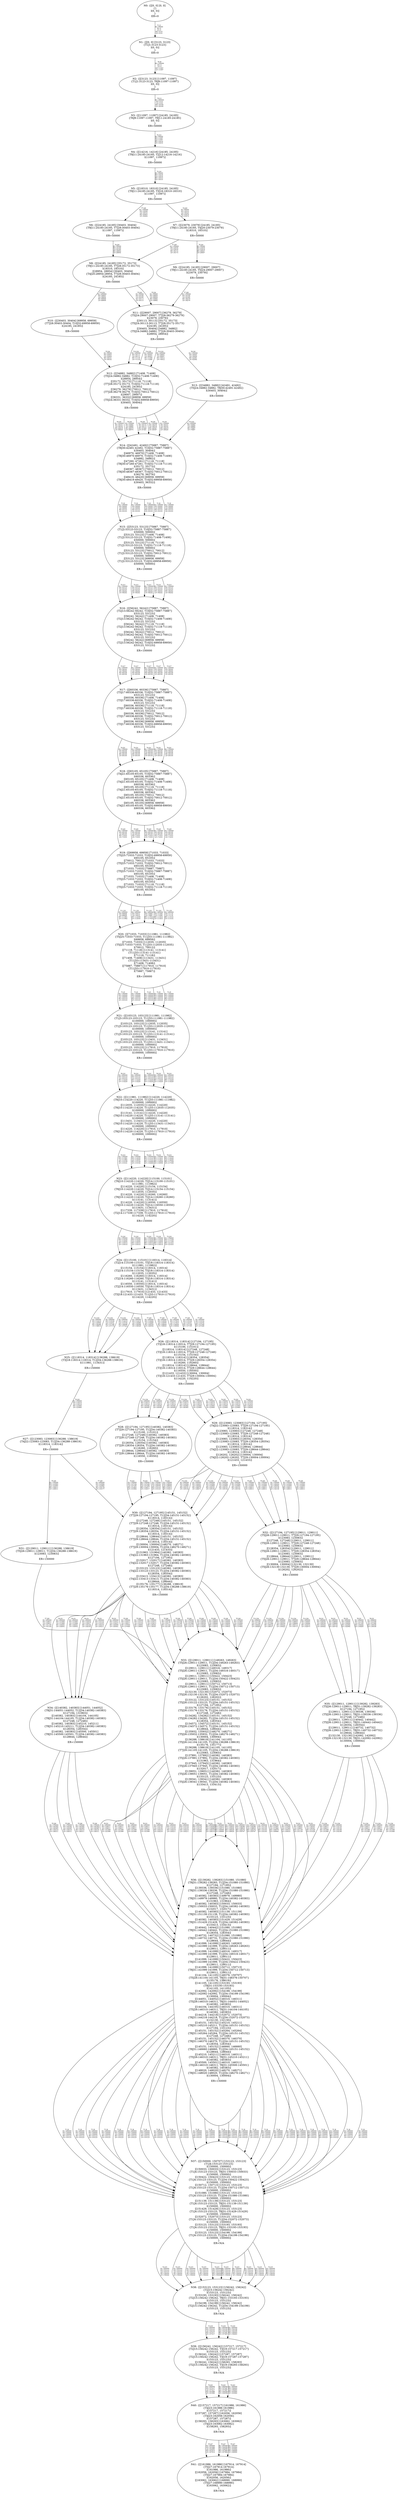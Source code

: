 digraph {
	N0[label="N0: {[[0, 0] [0, 0] \n{}\nI(0, 0)]\n}\nER=0"];
	N1[label="N1: {[[0, 0] [3123, 3123] \n{T1J1:3123-3123}\nI(0, 0)]\n}\nER=0"];
	N2[label="N2: {[[3123, 3123] [11097, 11097] \n{T1J1:3123-3123, T6J9:11097-11097}\nI(0, 0)]\n}\nER=0"];
	N3[label="N3: {[[11097, 11097] [24185, 24185] \n{T6J9:11097-11097, T9J11:24185-24185}\nI(0, 0)]\n}\nER=50000"];
	N4[label="N4: {[[14216, 14216] [24185, 24185] \n{T9J11:24185-24185, T2J12:14216-14216}\nI(11097, 11097)]\n}\nER=50000"];
	N5[label="N5: {[[18310, 18310] [24185, 24185] \n{T9J11:24185-24185, T3J16:18310-18310}\nI(11097, 11097)]\n}\nER=50000"];
	N6[label="N6: {[[24185, 24185] [30403, 30404] \n{T9J11:24185-24185, T7J28:30403-30404}\nI(11097, 11097)]\n}\nER=50000"];
	N7[label="N7: {[[23079, 23079] [24185, 24185] \n{T9J11:24185-24185, T4J20:23079-23079}\nI(18310, 18310)]\n}\nER=50000"];
	N8[label="N8: {[[24185, 24185] [35172, 35173] \n{T9J11:24185-24185, T7J28:35172-35173}\nI(18310, 18310)]\n[[28954, 28954] [30403, 30404] \n{T4J20:28954-28954, T7J28:30403-30404}\nI(24185, 24185)]\n}\nER=50000"];
	N9[label="N9: {[[24185, 24185] [29007, 29007] \n{T9J11:24185-24185, T5J24:29007-29007}\nI(23079, 23079)]\n}\nER=50000"];
	N10[label="N10: {[[30403, 30404] [69958, 69959] \n{T7J28:30403-30404, T10J32:69958-69959}\nI(24185, 24185)]\n}\nER=50000"];
	N11[label="N11: {[[29007, 29007] [36279, 36279] \n{T5J24:29007-29007, T7J28:36279-36279}\nI(23079, 23079)]\n[[30113, 30113] [35172, 35173] \n{T5J24:30113-30113, T7J28:35172-35173}\nI(24185, 24185)]\n[[30403, 30404] [34882, 34882] \n{T5J24:34882-34882, T7J28:30403-30404}\nI(28954, 28954)]\n}\nER=50000"];
	N12[label="N12: {[[34882, 34882] [71408, 71408] \n{T5J24:34882-34882, T10J32:71408-71408}\nI(28954, 28954)]\n[[35172, 35173] [71118, 71118] \n{T7J28:35172-35173, T10J32:71118-71118}\nI(24185, 24185)]\n[[36279, 36279] [70012, 70012] \n{T7J28:36279-36279, T10J32:70012-70012}\nI(29007, 29007)]\n[[36331, 36332] [69958, 69959] \n{T5J24:36331-36332, T10J32:69958-69959}\nI(30403, 30404)]\n}\nER=50000"];
	N13[label="N13: {[[34882, 34882] [42491, 42492] \n{T5J24:34882-34882, T8J30:42491-42492}\nI(30403, 30404)]\n}\nER=50000"];
	N14[label="N14: {[[42491, 42492] [75887, 75887] \n{T8J30:42491-42492, T10J32:75887-75887}\nI(30403, 30404)]\n[[46970, 46970] [71408, 71408] \n{T8J30:46970-46970, T10J32:71408-71408}\nI(34882, 34882)]\n[[47260, 47261] [71118, 71118] \n{T8J30:47260-47261, T10J32:71118-71118}\nI(35172, 35173)]\n[[48367, 48367] [70012, 70012] \n{T8J30:48367-48367, T10J32:70012-70012}\nI(36279, 36279)]\n[[48419, 48420] [69958, 69959] \n{T8J30:48419-48420, T10J32:69958-69959}\nI(30403, 36332)]\n}\nER=50000"];
	N15[label="N15: {[[53123, 53123] [75887, 75887] \n{T1J2:53123-53123, T10J32:75887-75887}\nI(50000, 50000)]\n[[53123, 53123] [71408, 71408] \n{T1J2:53123-53123, T10J32:71408-71408}\nI(50000, 50000)]\n[[53123, 53123] [71118, 71118] \n{T1J2:53123-53123, T10J32:71118-71118}\nI(50000, 50000)]\n[[53123, 53123] [70012, 70012] \n{T1J2:53123-53123, T10J32:70012-70012}\nI(50000, 50000)]\n[[53123, 53123] [69958, 69959] \n{T1J2:53123-53123, T10J32:69958-69959}\nI(50000, 50000)]\n}\nER=100000"];
	N16[label="N16: {[[56242, 56242] [75887, 75887] \n{T2J13:56242-56242, T10J32:75887-75887}\nI(53123, 53123)]\n[[56242, 56242] [71408, 71408] \n{T2J13:56242-56242, T10J32:71408-71408}\nI(53123, 53123)]\n[[56242, 56242] [71118, 71118] \n{T2J13:56242-56242, T10J32:71118-71118}\nI(53123, 53123)]\n[[56242, 56242] [70012, 70012] \n{T2J13:56242-56242, T10J32:70012-70012}\nI(53123, 53123)]\n[[56242, 56242] [69958, 69959] \n{T2J13:56242-56242, T10J32:69958-69959}\nI(53123, 53123)]\n}\nER=100000"];
	N17[label="N17: {[[60336, 60336] [75887, 75887] \n{T3J17:60336-60336, T10J32:75887-75887}\nI(53123, 53123)]\n[[60336, 60336] [71408, 71408] \n{T3J17:60336-60336, T10J32:71408-71408}\nI(53123, 53123)]\n[[60336, 60336] [71118, 71118] \n{T3J17:60336-60336, T10J32:71118-71118}\nI(53123, 53123)]\n[[60336, 60336] [70012, 70012] \n{T3J17:60336-60336, T10J32:70012-70012}\nI(53123, 53123)]\n[[60336, 60336] [69958, 69959] \n{T3J17:60336-60336, T10J32:69958-69959}\nI(53123, 53123)]\n}\nER=100000"];
	N18[label="N18: {[[65105, 65105] [75887, 75887] \n{T4J21:65105-65105, T10J32:75887-75887}\nI(60336, 60336)]\n[[65105, 65105] [71408, 71408] \n{T4J21:65105-65105, T10J32:71408-71408}\nI(60336, 60336)]\n[[65105, 65105] [71118, 71118] \n{T4J21:65105-65105, T10J32:71118-71118}\nI(60336, 60336)]\n[[65105, 65105] [70012, 70012] \n{T4J21:65105-65105, T10J32:70012-70012}\nI(60336, 60336)]\n[[65105, 65105] [69958, 69959] \n{T4J21:65105-65105, T10J32:69958-69959}\nI(60336, 60336)]\n}\nER=100000"];
	N19[label="N19: {[[69958, 69959] [71033, 71033] \n{T5J25:71033-71033, T10J32:69958-69959}\nI(65105, 65105)]\n[[70012, 70012] [71033, 71033] \n{T5J25:71033-71033, T10J32:70012-70012}\nI(65105, 65105)]\n[[71033, 71033] [75887, 75887] \n{T5J25:71033-71033, T10J32:75887-75887}\nI(65105, 65105)]\n[[71033, 71033] [71408, 71408] \n{T5J25:71033-71033, T10J32:71408-71408}\nI(65105, 65105)]\n[[71033, 71033] [71118, 71118] \n{T5J25:71033-71033, T10J32:71118-71118}\nI(65105, 65105)]\n}\nER=100000"];
	N20[label="N20: {[[71033, 71033] [111981, 111982] \n{T5J25:71033-71033, T11J33:111981-111982}\nI(69958, 69959)]\n[[71033, 71033] [112035, 112035] \n{T5J25:71033-71033, T11J33:112035-112035}\nI(70012, 70012)]\n[[71118, 71118] [113141, 113141] \n{T11J33:113141-113141}\nI(71118, 71118)]\n[[71408, 71408] [113431, 113431] \n{T11J33:113431-113431}\nI(71408, 71408)]\n[[75887, 75887] [117910, 117910] \n{T11J33:117910-117910}\nI(75887, 75887)]\n}\nER=100000"];
	N21[label="N21: {[[103123, 103123] [111981, 111982] \n{T1J3:103123-103123, T11J33:111981-111982}\nI(100000, 100000)]\n[[103123, 103123] [112035, 112035] \n{T1J3:103123-103123, T11J33:112035-112035}\nI(100000, 100000)]\n[[103123, 103123] [113141, 113141] \n{T1J3:103123-103123, T11J33:113141-113141}\nI(100000, 100000)]\n[[103123, 103123] [113431, 113431] \n{T1J3:103123-103123, T11J33:113431-113431}\nI(100000, 100000)]\n[[103123, 103123] [117910, 117910] \n{T1J3:103123-103123, T11J33:117910-117910}\nI(100000, 100000)]\n}\nER=100000"];
	N22[label="N22: {[[111981, 111982] [114220, 114220] \n{T6J10:114220-114220, T11J33:111981-111982}\nI(100000, 100000)]\n[[112035, 112035] [114220, 114220] \n{T6J10:114220-114220, T11J33:112035-112035}\nI(100000, 100000)]\n[[113141, 113141] [114220, 114220] \n{T6J10:114220-114220, T11J33:113141-113141}\nI(100000, 100000)]\n[[113431, 113431] [114220, 114220] \n{T6J10:114220-114220, T11J33:113431-113431}\nI(100000, 100000)]\n[[114220, 114220] [117910, 117910] \n{T6J10:114220-114220, T11J33:117910-117910}\nI(100000, 100000)]\n}\nER=150000"];
	N23[label="N23: {[[114220, 114220] [115100, 115101] \n{T6J10:114220-114220, T2J14:115100-115101}\nI(111981, 111982)]\n[[114220, 114220] [115154, 115154] \n{T6J10:114220-114220, T2J14:115154-115154}\nI(112035, 112035)]\n[[114220, 114220] [116260, 116260] \n{T6J10:114220-114220, T2J14:116260-116260}\nI(113141, 113141)]\n[[114220, 114220] [116550, 116550] \n{T6J10:114220-114220, T2J14:116550-116550}\nI(113431, 113431)]\n[[117339, 117339] [117910, 117910] \n{T2J14:117339-117339, T11J33:117910-117910}\nI(114220, 114220)]\n}\nER=150000"];
	N24[label="N24: {[[115100, 115101] [118314, 118314] \n{T2J14:115100-115101, T3J18:118314-118314}\nI(111981, 111982)]\n[[115154, 115154] [118314, 118314] \n{T2J14:115154-115154, T3J18:118314-118314}\nI(112035, 112035)]\n[[116260, 116260] [118314, 118314] \n{T2J14:116260-116260, T3J18:118314-118314}\nI(113141, 113141)]\n[[116550, 116550] [118314, 118314] \n{T2J14:116550-116550, T3J18:118314-118314}\nI(113431, 113431)]\n[[117910, 117910] [121433, 121433] \n{T3J18:121433-121433, T11J33:117910-117910}\nI(114220, 114220)]\n}\nER=150000"];
	N25[label="N25: {[[118314, 118314] [136288, 138619] \n{T3J18:118314-118314, T12J34:136288-138619}\nI(111981, 113431)]\n}\nER=150000"];
	N26[label="N26: {[[118314, 118314] [127194, 127195] \n{T3J18:118314-118314, T7J29:127194-127195}\nI(115100, 115101)]\n[[118314, 118314] [127248, 127248] \n{T3J18:118314-118314, T7J29:127248-127248}\nI(115154, 115154)]\n[[118314, 118314] [128354, 128354] \n{T3J18:118314-118314, T7J29:128354-128354}\nI(116260, 116260)]\n[[118314, 118314] [128644, 128644] \n{T3J18:118314-118314, T7J29:128644-128644}\nI(116550, 116550)]\n[[121433, 121433] [130004, 130004] \n{T3J18:121433-121433, T7J29:130004-130004}\nI(114220, 114220)]\n}\nER=150000"];
	N27[label="N27: {[[123083, 123083] [136288, 138619] \n{T4J22:123083-123083, T12J34:136288-138619}\nI(118314, 118314)]\n}\nER=150000"];
	N28[label="N28: {[[127194, 127195] [140382, 140383] \n{T7J29:127194-127195, T12J34:140382-140383}\nI(115100, 115101)]\n[[127248, 127248] [140382, 140383] \n{T7J29:127248-127248, T12J34:140382-140383}\nI(115154, 115154)]\n[[128354, 128354] [140382, 140383] \n{T7J29:128354-128354, T12J34:140382-140383}\nI(116260, 116260)]\n[[128644, 128644] [140382, 140383] \n{T7J29:128644-128644, T12J34:140382-140383}\nI(116550, 116550)]\n}\nER=150000"];
	N29[label="N29: {[[123083, 123083] [127194, 127195] \n{T4J22:123083-123083, T7J29:127194-127195}\nI(118314, 118314)]\n[[123083, 123083] [127248, 127248] \n{T4J22:123083-123083, T7J29:127248-127248}\nI(118314, 118314)]\n[[123083, 123083] [128354, 128354] \n{T4J22:123083-123083, T7J29:128354-128354}\nI(118314, 118314)]\n[[123083, 123083] [128644, 128644] \n{T4J22:123083-123083, T7J29:128644-128644}\nI(118314, 118314)]\n[[126202, 126202] [130004, 130004] \n{T4J22:126202-126202, T7J29:130004-130004}\nI(121433, 121433)]\n}\nER=150000"];
	N30[label="N30: {[[127194, 127195] [145151, 145152] \n{T7J29:127194-127195, T12J34:145151-145152}\nI(118314, 118314)]\n[[127248, 127248] [145151, 145152] \n{T7J29:127248-127248, T12J34:145151-145152}\nI(118314, 118314)]\n[[128354, 128354] [145151, 145152] \n{T7J29:128354-128354, T12J34:145151-145152}\nI(118314, 118314)]\n[[128644, 128644] [145151, 145152] \n{T7J29:128644-128644, T12J34:145151-145152}\nI(118314, 118314)]\n[[130004, 130004] [148270, 148271] \n{T7J29:130004-130004, T12J34:148270-148271}\nI(121433, 121433)]\n[[131963, 131964] [140382, 140383] \n{T4J22:131963-131964, T12J34:140382-140383}\nI(127194, 127195)]\n[[132017, 132017] [140382, 140383] \n{T4J22:132017-132017, T12J34:140382-140383}\nI(127248, 127248)]\n[[133123, 133123] [140382, 140383] \n{T4J22:133123-133123, T12J34:140382-140383}\nI(128354, 128354)]\n[[133413, 133413] [140382, 140383] \n{T4J22:133413-133413, T12J34:140382-140383}\nI(128644, 128644)]\n[[135176, 135177] [136288, 138619] \n{T7J29:135176-135177, T12J34:136288-138619}\nI(118314, 118314)]\n}\nER=150000"];
	N31[label="N31: {[[129011, 129011] [136288, 138619] \n{T5J26:129011-129011, T12J34:136288-138619}\nI(123083, 123083)]\n}\nER=150000"];
	N32[label="N32: {[[127194, 127195] [129011, 129011] \n{T5J26:129011-129011, T7J29:127194-127195}\nI(123083, 123083)]\n[[127248, 127248] [129011, 129011] \n{T5J26:129011-129011, T7J29:127248-127248}\nI(123083, 123083)]\n[[128354, 128354] [129011, 129011] \n{T5J26:129011-129011, T7J29:128354-128354}\nI(123083, 123083)]\n[[128644, 128644] [129011, 129011] \n{T5J26:129011-129011, T7J29:128644-128644}\nI(123083, 123083)]\n[[130004, 130004] [132130, 132130] \n{T5J26:132130-132130, T7J29:130004-130004}\nI(126202, 126202)]\n}\nER=150000"];
	N33[label="N33: {[[129011, 129011] [149263, 149263] \n{T5J26:129011-129011, T12J34:149263-149263}\nI(123083, 123083)]\n[[129011, 129011] [149316, 149317] \n{T5J26:129011-129011, T12J34:149316-149317}\nI(123083, 123083)]\n[[129011, 129011] [150422, 150423] \n{T5J26:129011-129011, T12J34:150422-150423}\nI(123083, 123083)]\n[[129011, 129011] [150712, 150713] \n{T5J26:129011-129011, T12J34:150712-150713}\nI(123083, 123083)]\n[[132130, 132130] [152072, 152073] \n{T5J26:132130-132130, T12J34:152072-152073}\nI(126202, 126202)]\n[[133122, 133123] [145151, 145152] \n{T5J26:133122-133123, T12J34:145151-145152}\nI(127194, 127195)]\n[[133176, 133176] [145151, 145152] \n{T5J26:133176-133176, T12J34:145151-145152}\nI(127248, 127248)]\n[[134282, 134282] [145151, 145152] \n{T5J26:134282-134282, T12J34:145151-145152}\nI(128354, 128354)]\n[[134572, 134572] [145151, 145152] \n{T5J26:134572-134572, T12J34:145151-145152}\nI(128644, 128644)]\n[[135932, 135932] [148270, 148271] \n{T5J26:135932-135932, T12J34:148270-148271}\nI(130004, 130004)]\n[[136288, 138619] [141104, 141105] \n{T5J26:141104-141105, T12J34:136288-138619}\nI(135176, 135177)]\n[[136288, 138619] [141105, 141105] \n{T7J29:141105-141105, T12J34:136288-138619}\nI(123083, 123083)]\n[[137891, 137892] [140382, 140383] \n{T5J26:137891-137892, T12J34:140382-140383}\nI(131963, 131964)]\n[[137945, 137945] [140382, 140383] \n{T5J26:137945-137945, T12J34:140382-140383}\nI(132017, 132017)]\n[[139051, 139051] [140382, 140383] \n{T5J26:139051-139051, T12J34:140382-140383}\nI(133123, 133123)]\n[[139341, 139341] [140382, 140383] \n{T5J26:139341-139341, T12J34:140382-140383}\nI(133413, 133413)]\n}\nER=150000"];
	N34[label="N34: {[[140382, 140383] [144051, 144052] \n{T8J31:144051-144052, T12J34:140382-140383}\nI(127194, 131963)]\n[[140382, 140383] [144104, 144105] \n{T8J31:144104-144105, T12J34:140382-140383}\nI(127248, 127248)]\n[[140382, 140383] [145210, 145211] \n{T8J31:145210-145211, T12J34:140382-140383}\nI(128354, 128354)]\n[[140382, 140383] [145500, 145501] \n{T8J31:145500-145501, T12J34:140382-140383}\nI(128644, 128644)]\n}\nER=150000"];
	N35[label="N35: {[[129011, 129011] [139282, 139283] \n{T5J26:129011-129011, T8J31:139282-139283}\nI(127194, 127195)]\n[[129011, 129011] [139336, 139336] \n{T5J26:129011-129011, T8J31:139336-139336}\nI(127248, 127248)]\n[[129011, 129011] [140442, 140442] \n{T5J26:129011-129011, T8J31:140442-140442}\nI(128354, 128354)]\n[[129011, 129011] [140732, 140732] \n{T5J26:129011-129011, T8J31:140732-140732}\nI(128644, 128644)]\n[[132130, 132130] [142092, 142092] \n{T5J26:132130-132130, T8J31:142092-142092}\nI(130004, 130004)]\n}\nER=150000"];
	N36[label="N36: {[[139282, 139283] [151080, 151080] \n{T8J31:139282-139283, T12J34:151080-151080}\nI(127194, 127195)]\n[[139336, 139336] [151080, 151080] \n{T8J31:139336-139336, T12J34:151080-151080}\nI(127248, 127248)]\n[[140382, 140383] [149979, 149980] \n{T8J31:149979-149980, T12J34:140382-140383}\nI(131963, 131964)]\n[[140382, 140383] [150033, 150033] \n{T8J31:150033-150033, T12J34:140382-140383}\nI(132017, 132017)]\n[[140382, 140383] [151139, 151139] \n{T8J31:151139-151139, T12J34:140382-140383}\nI(133123, 133123)]\n[[140382, 140383] [151429, 151429] \n{T8J31:151429-151429, T12J34:140382-140383}\nI(133413, 133413)]\n[[140442, 140442] [151080, 151080] \n{T8J31:140442-140442, T12J34:151080-151080}\nI(128354, 128354)]\n[[140732, 140732] [151080, 151080] \n{T8J31:140732-140732, T12J34:151080-151080}\nI(128644, 128644)]\n[[141099, 141099] [149263, 149263] \n{T8J31:141099-141099, T12J34:149263-149263}\nI(129011, 129011)]\n[[141099, 141099] [149316, 149317] \n{T8J31:141099-141099, T12J34:149316-149317}\nI(129011, 129011)]\n[[141099, 141099] [150422, 150423] \n{T8J31:141099-141099, T12J34:150422-150423}\nI(129011, 129011)]\n[[141099, 141099] [150712, 150713] \n{T8J31:141099-141099, T12J34:150712-150713}\nI(129011, 129011)]\n[[141104, 141105] [148376, 150707] \n{T5J26:141104-141105, T8J31:148376-150707}\nI(135176, 138619)]\n[[141105, 141105] [153193, 153193] \n{T8J31:153193-153193}\nI(141105, 141105)]\n[[142092, 142092] [154199, 154199] \n{T8J31:142092-142092, T12J34:154199-154199}\nI(130004, 130004)]\n[[144051, 144052] [146310, 146311] \n{T5J26:146310-146311, T8J31:144051-144052}\nI(140382, 140383)]\n[[144104, 144105] [146310, 146311] \n{T5J26:146310-146311, T8J31:144104-144105}\nI(140382, 140383)]\n[[144218, 144218] [152072, 152073] \n{T8J31:144218-144218, T12J34:152072-152073}\nI(132130, 132130)]\n[[145151, 145152] [145210, 145211] \n{T8J31:145210-145211, T12J34:145151-145152}\nI(127194, 133123)]\n[[145151, 145152] [145264, 145264] \n{T8J31:145264-145264, T12J34:145151-145152}\nI(127248, 127248)]\n[[145151, 145152] [146370, 146370] \n{T8J31:146370-146370, T12J34:145151-145152}\nI(128354, 128354)]\n[[145151, 145152] [146660, 146660] \n{T8J31:146660-146660, T12J34:145151-145152}\nI(128644, 128644)]\n[[145210, 145211] [146310, 146311] \n{T5J26:146310-146311, T8J31:145210-145211}\nI(140382, 140383)]\n[[145500, 145501] [146310, 146311] \n{T5J26:146310-146311, T8J31:145500-145501}\nI(140382, 140383)]\n[[148020, 148020] [148270, 148271] \n{T8J31:148020-148020, T12J34:148270-148271}\nI(130004, 130004)]\n}\nER=150000"];
	N37[label="N37: {[[150000, 150707] [153123, 153123] \n{T1J4:153123-153123}\nI(150000, 150000)]\n[[150033, 150033] [153123, 153123] \n{T1J4:153123-153123, T8J31:150033-150033}\nI(150000, 150000)]\n[[150422, 150423] [153123, 153123] \n{T1J4:153123-153123, T12J34:150422-150423}\nI(150000, 150000)]\n[[150712, 150713] [153123, 153123] \n{T1J4:153123-153123, T12J34:150712-150713}\nI(150000, 150000)]\n[[151080, 151080] [153123, 153123] \n{T1J4:153123-153123, T12J34:151080-151080}\nI(150000, 150000)]\n[[151139, 151139] [153123, 153123] \n{T1J4:153123-153123, T8J31:151139-151139}\nI(150000, 150000)]\n[[151429, 151429] [153123, 153123] \n{T1J4:153123-153123, T8J31:151429-151429}\nI(150000, 150000)]\n[[152072, 152073] [153123, 153123] \n{T1J4:153123-153123, T12J34:152072-152073}\nI(150000, 150000)]\n[[153123, 153123] [153193, 153193] \n{T1J4:153123-153123, T8J31:153193-153193}\nI(150000, 150000)]\n[[153123, 153123] [154199, 154199] \n{T1J4:153123-153123, T12J34:154199-154199}\nI(150000, 150000)]\n}\nER=N/A"];
	N38[label="N38: {[[153123, 153123] [156242, 156242] \n{T2J15:156242-156242}\nI(153123, 153123)]\n[[153193, 153193] [156242, 156242] \n{T2J15:156242-156242, T8J31:153193-153193}\nI(153123, 153123)]\n[[154199, 154199] [156242, 156242] \n{T2J15:156242-156242, T12J34:154199-154199}\nI(153123, 153123)]\n}\nER=N/A"];
	N39[label="N39: {[[156242, 156242] [157217, 157217] \n{T2J15:156242-156242, T3J19:157217-157217}\nI(153123, 153123)]\n[[156242, 156242] [157287, 157287] \n{T2J15:156242-156242, T3J19:157287-157287}\nI(153123, 153123)]\n[[156242, 156242] [158293, 158293] \n{T2J15:156242-156242, T3J19:158293-158293}\nI(153123, 153123)]\n}\nER=N/A"];
	N40[label="N40: {[[157217, 157217] [161986, 161986] \n{T4J23:161986-161986}\nI(157217, 157217)]\n[[157287, 157287] [162056, 162056] \n{T4J23:162056-162056}\nI(157287, 157287)]\n[[158293, 158293] [163062, 163062] \n{T4J23:163062-163062}\nI(158293, 158293)]\n}\nER=N/A"];
	N41[label="N41: {[[161986, 161986] [167914, 167914] \n{T5J27:167914-167914}\nI(161986, 161986)]\n[[162056, 162056] [167984, 167984] \n{T5J27:167984-167984}\nI(162056, 162056)]\n[[163062, 163062] [168990, 168990] \n{T5J27:168990-168990}\nI(163062, 163062)]\n}\nER=N/A"];
	N0 -> N1[label="T1 J1\nDL=50000\nES=0\nLS=0\nEF=3123\nLF=3123",fontsize=8];
	N1 -> N2[label="T6 J9\nDL=100000\nES=0\nLS=0\nEF=11097\nLF=11097",fontsize=8];
	N2 -> N3[label="T9 J11\nDL=200000\nES=3123\nLS=3123\nEF=24185\nLF=24185",fontsize=8];
	N3 -> N4[label="T2 J12\nDL=50000\nES=11097\nLS=11097\nEF=14216\nLF=14216",fontsize=8];
	N4 -> N5[label="T3 J16\nDL=50000\nES=14216\nLS=14216\nEF=18310\nLF=18310",fontsize=8];
	N5 -> N6[label="T7 J28\nDL=100000\nES=18309\nLS=18310\nEF=30403\nLF=30404",fontsize=8];
	N5 -> N7[label="T4 J20\nDL=50000\nES=18310\nLS=18310\nEF=23079\nLF=23079",fontsize=8];
	N6 -> N8[label="T4 J20\nDL=50000\nES=24185\nLS=24185\nEF=28954\nLF=28954",fontsize=8];
	N7 -> N8[label="T7 J28\nDL=100000\nES=23078\nLS=23079\nEF=35172\nLF=35173",fontsize=8];
	N7 -> N9[label="T5 J24\nDL=50000\nES=23079\nLS=23079\nEF=29007\nLF=29007",fontsize=8];
	N8 -> N10[label="T10 J32\nDL=200000\nES=28953\nLS=28954\nEF=69958\nLF=69959",fontsize=8];
	N8 -> N11[label="T5 J24\nDL=50000\nES=24185\nLS=24185\nEF=30113\nLF=30113",fontsize=8];
	N8 -> N11[label="T5 J24\nDL=50000\nES=28954\nLS=28954\nEF=34882\nLF=34882",fontsize=8];
	N9 -> N11[label="T7 J28\nDL=100000\nES=24185\nLS=24185\nEF=36279\nLF=36279",fontsize=8];
	N10 -> N12[label="T5 J24\nDL=50000\nES=30403\nLS=30404\nEF=36331\nLF=36332",fontsize=8];
	N11 -> N12[label="T10 J32\nDL=200000\nES=29007\nLS=29007\nEF=70012\nLF=70012",fontsize=8];
	N11 -> N12[label="T10 J32\nDL=200000\nES=30113\nLS=30113\nEF=71118\nLF=71118",fontsize=8];
	N11 -> N12[label="T10 J32\nDL=200000\nES=30403\nLS=30403\nEF=71408\nLF=71408",fontsize=8];
	N11 -> N13[label="T8 J30\nDL=100000\nES=30403\nLS=30404\nEF=42491\nLF=42492",fontsize=8];
	N12 -> N14[label="T8 J30\nDL=100000\nES=34882\nLS=34882\nEF=46970\nLF=46970",fontsize=8];
	N12 -> N14[label="T8 J30\nDL=100000\nES=35172\nLS=35173\nEF=47260\nLF=47261",fontsize=8];
	N12 -> N14[label="T8 J30\nDL=100000\nES=36279\nLS=36279\nEF=48367\nLF=48367",fontsize=8];
	N12 -> N14[label="T8 J30\nDL=100000\nES=36331\nLS=36332\nEF=48419\nLF=48420",fontsize=8];
	N12 -> N14[label="T8 J30\nDL=100000\nES=36331\nLS=36332\nEF=48419\nLF=48420",fontsize=8];
	N13 -> N14[label="T10 J32\nDL=200000\nES=34882\nLS=34882\nEF=75887\nLF=75887",fontsize=8];
	N14 -> N15[label="T1 J2\nDL=100000\nES=50000\nLS=50000\nEF=53123\nLF=53123",fontsize=8];
	N14 -> N15[label="T1 J2\nDL=100000\nES=50000\nLS=50000\nEF=53123\nLF=53123",fontsize=8];
	N14 -> N15[label="T1 J2\nDL=100000\nES=50000\nLS=50000\nEF=53123\nLF=53123",fontsize=8];
	N14 -> N15[label="T1 J2\nDL=100000\nES=50000\nLS=50000\nEF=53123\nLF=53123",fontsize=8];
	N14 -> N15[label="T1 J2\nDL=100000\nES=50000\nLS=50000\nEF=53123\nLF=53123",fontsize=8];
	N15 -> N16[label="T2 J13\nDL=100000\nES=53123\nLS=53123\nEF=56242\nLF=56242",fontsize=8];
	N15 -> N16[label="T2 J13\nDL=100000\nES=53123\nLS=53123\nEF=56242\nLF=56242",fontsize=8];
	N15 -> N16[label="T2 J13\nDL=100000\nES=53123\nLS=53123\nEF=56242\nLF=56242",fontsize=8];
	N15 -> N16[label="T2 J13\nDL=100000\nES=53123\nLS=53123\nEF=56242\nLF=56242",fontsize=8];
	N15 -> N16[label="T2 J13\nDL=100000\nES=53123\nLS=53123\nEF=56242\nLF=56242",fontsize=8];
	N16 -> N17[label="T3 J17\nDL=100000\nES=56242\nLS=56242\nEF=60336\nLF=60336",fontsize=8];
	N16 -> N17[label="T3 J17\nDL=100000\nES=56242\nLS=56242\nEF=60336\nLF=60336",fontsize=8];
	N16 -> N17[label="T3 J17\nDL=100000\nES=56242\nLS=56242\nEF=60336\nLF=60336",fontsize=8];
	N16 -> N17[label="T3 J17\nDL=100000\nES=56242\nLS=56242\nEF=60336\nLF=60336",fontsize=8];
	N16 -> N17[label="T3 J17\nDL=100000\nES=56242\nLS=56242\nEF=60336\nLF=60336",fontsize=8];
	N17 -> N18[label="T4 J21\nDL=100000\nES=60336\nLS=60336\nEF=65105\nLF=65105",fontsize=8];
	N17 -> N18[label="T4 J21\nDL=100000\nES=60336\nLS=60336\nEF=65105\nLF=65105",fontsize=8];
	N17 -> N18[label="T4 J21\nDL=100000\nES=60336\nLS=60336\nEF=65105\nLF=65105",fontsize=8];
	N17 -> N18[label="T4 J21\nDL=100000\nES=60336\nLS=60336\nEF=65105\nLF=65105",fontsize=8];
	N17 -> N18[label="T4 J21\nDL=100000\nES=60336\nLS=60336\nEF=65105\nLF=65105",fontsize=8];
	N18 -> N19[label="T5 J25\nDL=100000\nES=65105\nLS=65105\nEF=71033\nLF=71033",fontsize=8];
	N18 -> N19[label="T5 J25\nDL=100000\nES=65105\nLS=65105\nEF=71033\nLF=71033",fontsize=8];
	N18 -> N19[label="T5 J25\nDL=100000\nES=65105\nLS=65105\nEF=71033\nLF=71033",fontsize=8];
	N18 -> N19[label="T5 J25\nDL=100000\nES=65105\nLS=65105\nEF=71033\nLF=71033",fontsize=8];
	N18 -> N19[label="T5 J25\nDL=100000\nES=65105\nLS=65105\nEF=71033\nLF=71033",fontsize=8];
	N19 -> N20[label="T11 J33\nDL=200000\nES=69958\nLS=69959\nEF=111981\nLF=111982",fontsize=8];
	N19 -> N20[label="T11 J33\nDL=200000\nES=70012\nLS=70012\nEF=112035\nLF=112035",fontsize=8];
	N19 -> N20[label="T11 J33\nDL=200000\nES=75887\nLS=75887\nEF=117910\nLF=117910",fontsize=8];
	N19 -> N20[label="T11 J33\nDL=200000\nES=71408\nLS=71408\nEF=113431\nLF=113431",fontsize=8];
	N19 -> N20[label="T11 J33\nDL=200000\nES=71118\nLS=71118\nEF=113141\nLF=113141",fontsize=8];
	N20 -> N21[label="T1 J3\nDL=150000\nES=100000\nLS=100000\nEF=103123\nLF=103123",fontsize=8];
	N20 -> N21[label="T1 J3\nDL=150000\nES=100000\nLS=100000\nEF=103123\nLF=103123",fontsize=8];
	N20 -> N21[label="T1 J3\nDL=150000\nES=100000\nLS=100000\nEF=103123\nLF=103123",fontsize=8];
	N20 -> N21[label="T1 J3\nDL=150000\nES=100000\nLS=100000\nEF=103123\nLF=103123",fontsize=8];
	N20 -> N21[label="T1 J3\nDL=150000\nES=100000\nLS=100000\nEF=103123\nLF=103123",fontsize=8];
	N21 -> N22[label="T6 J10\nDL=200000\nES=103123\nLS=103123\nEF=114220\nLF=114220",fontsize=8];
	N21 -> N22[label="T6 J10\nDL=200000\nES=103123\nLS=103123\nEF=114220\nLF=114220",fontsize=8];
	N21 -> N22[label="T6 J10\nDL=200000\nES=103123\nLS=103123\nEF=114220\nLF=114220",fontsize=8];
	N21 -> N22[label="T6 J10\nDL=200000\nES=103123\nLS=103123\nEF=114220\nLF=114220",fontsize=8];
	N21 -> N22[label="T6 J10\nDL=200000\nES=103123\nLS=103123\nEF=114220\nLF=114220",fontsize=8];
	N22 -> N23[label="T2 J14\nDL=150000\nES=111981\nLS=111982\nEF=115100\nLF=115101",fontsize=8];
	N22 -> N23[label="T2 J14\nDL=150000\nES=112035\nLS=112035\nEF=115154\nLF=115154",fontsize=8];
	N22 -> N23[label="T2 J14\nDL=150000\nES=113141\nLS=113141\nEF=116260\nLF=116260",fontsize=8];
	N22 -> N23[label="T2 J14\nDL=150000\nES=113431\nLS=113431\nEF=116550\nLF=116550",fontsize=8];
	N22 -> N23[label="T2 J14\nDL=150000\nES=114220\nLS=114220\nEF=117339\nLF=117339",fontsize=8];
	N23 -> N24[label="T3 J18\nDL=150000\nES=114220\nLS=114220\nEF=118314\nLF=118314",fontsize=8];
	N23 -> N24[label="T3 J18\nDL=150000\nES=114220\nLS=114220\nEF=118314\nLF=118314",fontsize=8];
	N23 -> N24[label="T3 J18\nDL=150000\nES=114220\nLS=114220\nEF=118314\nLF=118314",fontsize=8];
	N23 -> N24[label="T3 J18\nDL=150000\nES=114220\nLS=114220\nEF=118314\nLF=118314",fontsize=8];
	N23 -> N24[label="T3 J18\nDL=150000\nES=117339\nLS=117339\nEF=121433\nLF=121433",fontsize=8];
	N24 -> N25[label="T12 J34\nDL=200000\nES=115100\nLS=115101\nEF=137169\nLF=137170",fontsize=8];
	N24 -> N25[label="T12 J34\nDL=200000\nES=114219\nLS=115154\nEF=136288\nLF=137223",fontsize=8];
	N24 -> N25[label="T12 J34\nDL=200000\nES=114219\nLS=116260\nEF=136288\nLF=138329",fontsize=8];
	N24 -> N25[label="T12 J34\nDL=200000\nES=114219\nLS=116550\nEF=136288\nLF=138619",fontsize=8];
	N24 -> N26[label="T7 J29\nDL=200000\nES=115100\nLS=115101\nEF=127194\nLF=127195",fontsize=8];
	N24 -> N26[label="T7 J29\nDL=200000\nES=115154\nLS=115154\nEF=127248\nLF=127248",fontsize=8];
	N24 -> N26[label="T7 J29\nDL=200000\nES=116260\nLS=116260\nEF=128354\nLF=128354",fontsize=8];
	N24 -> N26[label="T7 J29\nDL=200000\nES=116550\nLS=116550\nEF=128644\nLF=128644",fontsize=8];
	N24 -> N26[label="T7 J29\nDL=200000\nES=117910\nLS=117910\nEF=130004\nLF=130004",fontsize=8];
	N25 -> N27[label="T4 J22\nDL=150000\nES=118314\nLS=118314\nEF=123083\nLF=123083",fontsize=8];
	N26 -> N28[label="T12 J34\nDL=200000\nES=118313\nLS=118314\nEF=140382\nLF=140383",fontsize=8];
	N26 -> N28[label="T12 J34\nDL=200000\nES=118313\nLS=118314\nEF=140382\nLF=140383",fontsize=8];
	N26 -> N28[label="T12 J34\nDL=200000\nES=118313\nLS=118314\nEF=140382\nLF=140383",fontsize=8];
	N26 -> N28[label="T12 J34\nDL=200000\nES=118313\nLS=118314\nEF=140382\nLF=140383",fontsize=8];
	N26 -> N29[label="T4 J22\nDL=150000\nES=118314\nLS=118314\nEF=123083\nLF=123083",fontsize=8];
	N26 -> N29[label="T4 J22\nDL=150000\nES=118314\nLS=118314\nEF=123083\nLF=123083",fontsize=8];
	N26 -> N29[label="T4 J22\nDL=150000\nES=118314\nLS=118314\nEF=123083\nLF=123083",fontsize=8];
	N26 -> N29[label="T4 J22\nDL=150000\nES=118314\nLS=118314\nEF=123083\nLF=123083",fontsize=8];
	N26 -> N29[label="T4 J22\nDL=150000\nES=121433\nLS=121433\nEF=126202\nLF=126202",fontsize=8];
	N27 -> N30[label="T7 J29\nDL=200000\nES=123082\nLS=123083\nEF=135176\nLF=135177",fontsize=8];
	N27 -> N31[label="T5 J26\nDL=150000\nES=123083\nLS=123083\nEF=129011\nLF=129011",fontsize=8];
	N28 -> N30[label="T4 J22\nDL=150000\nES=127194\nLS=127195\nEF=131963\nLF=131964",fontsize=8];
	N28 -> N30[label="T4 J22\nDL=150000\nES=127248\nLS=127248\nEF=132017\nLF=132017",fontsize=8];
	N28 -> N30[label="T4 J22\nDL=150000\nES=128354\nLS=128354\nEF=133123\nLF=133123",fontsize=8];
	N28 -> N30[label="T4 J22\nDL=150000\nES=128644\nLS=128644\nEF=133413\nLF=133413",fontsize=8];
	N29 -> N30[label="T12 J34\nDL=200000\nES=123082\nLS=123083\nEF=145151\nLF=145152",fontsize=8];
	N29 -> N30[label="T12 J34\nDL=200000\nES=123082\nLS=123083\nEF=145151\nLF=145152",fontsize=8];
	N29 -> N30[label="T12 J34\nDL=200000\nES=123082\nLS=123083\nEF=145151\nLF=145152",fontsize=8];
	N29 -> N30[label="T12 J34\nDL=200000\nES=123082\nLS=123083\nEF=145151\nLF=145152",fontsize=8];
	N29 -> N30[label="T12 J34\nDL=200000\nES=126201\nLS=126202\nEF=148270\nLF=148271",fontsize=8];
	N29 -> N32[label="T5 J26\nDL=150000\nES=123083\nLS=123083\nEF=129011\nLF=129011",fontsize=8];
	N29 -> N32[label="T5 J26\nDL=150000\nES=123083\nLS=123083\nEF=129011\nLF=129011",fontsize=8];
	N29 -> N32[label="T5 J26\nDL=150000\nES=123083\nLS=123083\nEF=129011\nLF=129011",fontsize=8];
	N29 -> N32[label="T5 J26\nDL=150000\nES=123083\nLS=123083\nEF=129011\nLF=129011",fontsize=8];
	N29 -> N32[label="T5 J26\nDL=150000\nES=126202\nLS=126202\nEF=132130\nLF=132130",fontsize=8];
	N30 -> N33[label="T5 J26\nDL=150000\nES=127194\nLS=127195\nEF=133122\nLF=133123",fontsize=8];
	N30 -> N33[label="T5 J26\nDL=150000\nES=127248\nLS=127248\nEF=133176\nLF=133176",fontsize=8];
	N30 -> N33[label="T5 J26\nDL=150000\nES=128354\nLS=128354\nEF=134282\nLF=134282",fontsize=8];
	N30 -> N33[label="T5 J26\nDL=150000\nES=128644\nLS=128644\nEF=134572\nLF=134572",fontsize=8];
	N30 -> N33[label="T5 J26\nDL=150000\nES=130004\nLS=130004\nEF=135932\nLF=135932",fontsize=8];
	N30 -> N33[label="T5 J26\nDL=150000\nES=131963\nLS=131964\nEF=137891\nLF=137892",fontsize=8];
	N30 -> N33[label="T5 J26\nDL=150000\nES=132017\nLS=132017\nEF=137945\nLF=137945",fontsize=8];
	N30 -> N33[label="T5 J26\nDL=150000\nES=133123\nLS=133123\nEF=139051\nLF=139051",fontsize=8];
	N30 -> N33[label="T5 J26\nDL=150000\nES=133413\nLS=133413\nEF=139341\nLF=139341",fontsize=8];
	N30 -> N33[label="T5 J26\nDL=150000\nES=135176\nLS=135177\nEF=141104\nLF=141105",fontsize=8];
	N30 -> N34[label="T8 J31\nDL=200000\nES=131963\nLS=131963\nEF=144051\nLF=144051",fontsize=8];
	N30 -> N34[label="T8 J31\nDL=200000\nES=131963\nLS=131964\nEF=144051\nLF=144052",fontsize=8];
	N30 -> N34[label="T8 J31\nDL=200000\nES=132016\nLS=132017\nEF=144104\nLF=144105",fontsize=8];
	N30 -> N34[label="T8 J31\nDL=200000\nES=133122\nLS=133123\nEF=145210\nLF=145211",fontsize=8];
	N30 -> N34[label="T8 J31\nDL=200000\nES=133412\nLS=133413\nEF=145500\nLF=145501",fontsize=8];
	N31 -> N33[label="T7 J29\nDL=200000\nES=129011\nLS=129011\nEF=141105\nLF=141105",fontsize=8];
	N32 -> N33[label="T12 J34\nDL=200000\nES=127194\nLS=127194\nEF=149263\nLF=149263",fontsize=8];
	N32 -> N33[label="T12 J34\nDL=200000\nES=127247\nLS=127248\nEF=149316\nLF=149317",fontsize=8];
	N32 -> N33[label="T12 J34\nDL=200000\nES=128353\nLS=128354\nEF=150422\nLF=150423",fontsize=8];
	N32 -> N33[label="T12 J34\nDL=200000\nES=128643\nLS=128644\nEF=150712\nLF=150713",fontsize=8];
	N32 -> N33[label="T12 J34\nDL=200000\nES=130003\nLS=130004\nEF=152072\nLF=152073",fontsize=8];
	N32 -> N35[label="T8 J31\nDL=200000\nES=127194\nLS=127195\nEF=139282\nLF=139283",fontsize=8];
	N32 -> N35[label="T8 J31\nDL=200000\nES=127248\nLS=127248\nEF=139336\nLF=139336",fontsize=8];
	N32 -> N35[label="T8 J31\nDL=200000\nES=128354\nLS=128354\nEF=140442\nLF=140442",fontsize=8];
	N32 -> N35[label="T8 J31\nDL=200000\nES=128644\nLS=128644\nEF=140732\nLF=140732",fontsize=8];
	N32 -> N35[label="T8 J31\nDL=200000\nES=130004\nLS=130004\nEF=142092\nLF=142092",fontsize=8];
	N33 -> N36[label="T8 J31\nDL=200000\nES=129011\nLS=129011\nEF=141099\nLF=141099",fontsize=8];
	N33 -> N36[label="T8 J31\nDL=200000\nES=129011\nLS=129011\nEF=141099\nLF=141099",fontsize=8];
	N33 -> N36[label="T8 J31\nDL=200000\nES=129011\nLS=129011\nEF=141099\nLF=141099",fontsize=8];
	N33 -> N36[label="T8 J31\nDL=200000\nES=129011\nLS=129011\nEF=141099\nLF=141099",fontsize=8];
	N33 -> N36[label="T8 J31\nDL=200000\nES=132130\nLS=132130\nEF=144218\nLF=144218",fontsize=8];
	N33 -> N36[label="T8 J31\nDL=200000\nES=133122\nLS=133123\nEF=145210\nLF=145211",fontsize=8];
	N33 -> N36[label="T8 J31\nDL=200000\nES=133122\nLS=133123\nEF=145210\nLF=145211",fontsize=8];
	N33 -> N36[label="T8 J31\nDL=200000\nES=133176\nLS=133176\nEF=145264\nLF=145264",fontsize=8];
	N33 -> N36[label="T8 J31\nDL=200000\nES=134282\nLS=134282\nEF=146370\nLF=146370",fontsize=8];
	N33 -> N36[label="T8 J31\nDL=200000\nES=134572\nLS=134572\nEF=146660\nLF=146660",fontsize=8];
	N33 -> N36[label="T8 J31\nDL=200000\nES=135932\nLS=135932\nEF=148020\nLF=148020",fontsize=8];
	N33 -> N36[label="T8 J31\nDL=200000\nES=136288\nLS=138619\nEF=148376\nLF=150707",fontsize=8];
	N33 -> N36[label="T8 J31\nDL=200000\nES=136288\nLS=138619\nEF=148376\nLF=150707",fontsize=8];
	N33 -> N36[label="T8 J31\nDL=200000\nES=141105\nLS=141105\nEF=153193\nLF=153193",fontsize=8];
	N33 -> N36[label="T8 J31\nDL=200000\nES=137891\nLS=137892\nEF=149979\nLF=149980",fontsize=8];
	N33 -> N36[label="T8 J31\nDL=200000\nES=137945\nLS=137945\nEF=150033\nLF=150033",fontsize=8];
	N33 -> N36[label="T8 J31\nDL=200000\nES=139051\nLS=139051\nEF=151139\nLF=151139",fontsize=8];
	N33 -> N36[label="T8 J31\nDL=200000\nES=139341\nLS=139341\nEF=151429\nLF=151429",fontsize=8];
	N34 -> N36[label="T5 J26\nDL=150000\nES=140382\nLS=140383\nEF=146310\nLF=146311",fontsize=8];
	N34 -> N36[label="T5 J26\nDL=150000\nES=140382\nLS=140383\nEF=146310\nLF=146311",fontsize=8];
	N34 -> N36[label="T5 J26\nDL=150000\nES=140382\nLS=140383\nEF=146310\nLF=146311",fontsize=8];
	N34 -> N36[label="T5 J26\nDL=150000\nES=140382\nLS=140383\nEF=146310\nLF=146311",fontsize=8];
	N35 -> N36[label="T12 J34\nDL=200000\nES=129011\nLS=129011\nEF=151080\nLF=151080",fontsize=8];
	N35 -> N36[label="T12 J34\nDL=200000\nES=129011\nLS=129011\nEF=151080\nLF=151080",fontsize=8];
	N35 -> N36[label="T12 J34\nDL=200000\nES=129011\nLS=129011\nEF=151080\nLF=151080",fontsize=8];
	N35 -> N36[label="T12 J34\nDL=200000\nES=129011\nLS=129011\nEF=151080\nLF=151080",fontsize=8];
	N35 -> N36[label="T12 J34\nDL=200000\nES=132130\nLS=132130\nEF=154199\nLF=154199",fontsize=8];
	N36 -> N37[label="T1 J4\nDL=200000\nES=150000\nLS=150000\nEF=153123\nLF=153123",fontsize=8];
	N36 -> N37[label="T1 J4\nDL=200000\nES=150000\nLS=150000\nEF=153123\nLF=153123",fontsize=8];
	N36 -> N37[label="T1 J4\nDL=200000\nES=150000\nLS=150000\nEF=153123\nLF=153123",fontsize=8];
	N36 -> N37[label="T1 J4\nDL=200000\nES=150000\nLS=150000\nEF=153123\nLF=153123",fontsize=8];
	N36 -> N37[label="T1 J4\nDL=200000\nES=150000\nLS=150000\nEF=153123\nLF=153123",fontsize=8];
	N36 -> N37[label="T1 J4\nDL=200000\nES=150000\nLS=150000\nEF=153123\nLF=153123",fontsize=8];
	N36 -> N37[label="T1 J4\nDL=200000\nES=150000\nLS=150000\nEF=153123\nLF=153123",fontsize=8];
	N36 -> N37[label="T1 J4\nDL=200000\nES=150000\nLS=150000\nEF=153123\nLF=153123",fontsize=8];
	N36 -> N37[label="T1 J4\nDL=200000\nES=150000\nLS=150000\nEF=153123\nLF=153123",fontsize=8];
	N36 -> N37[label="T1 J4\nDL=200000\nES=150000\nLS=150000\nEF=153123\nLF=153123",fontsize=8];
	N36 -> N37[label="T1 J4\nDL=200000\nES=150000\nLS=150000\nEF=153123\nLF=153123",fontsize=8];
	N36 -> N37[label="T1 J4\nDL=200000\nES=150000\nLS=150000\nEF=153123\nLF=153123",fontsize=8];
	N36 -> N37[label="T1 J4\nDL=200000\nES=150000\nLS=150000\nEF=153123\nLF=153123",fontsize=8];
	N36 -> N37[label="T1 J4\nDL=200000\nES=150000\nLS=150000\nEF=153123\nLF=153123",fontsize=8];
	N36 -> N37[label="T1 J4\nDL=200000\nES=150000\nLS=150000\nEF=153123\nLF=153123",fontsize=8];
	N36 -> N37[label="T1 J4\nDL=200000\nES=150000\nLS=150000\nEF=153123\nLF=153123",fontsize=8];
	N36 -> N37[label="T1 J4\nDL=200000\nES=150000\nLS=150000\nEF=153123\nLF=153123",fontsize=8];
	N36 -> N37[label="T1 J4\nDL=200000\nES=150000\nLS=150000\nEF=153123\nLF=153123",fontsize=8];
	N36 -> N37[label="T1 J4\nDL=200000\nES=150000\nLS=150000\nEF=153123\nLF=153123",fontsize=8];
	N36 -> N37[label="T1 J4\nDL=200000\nES=150000\nLS=150000\nEF=153123\nLF=153123",fontsize=8];
	N36 -> N37[label="T1 J4\nDL=200000\nES=150000\nLS=150000\nEF=153123\nLF=153123",fontsize=8];
	N36 -> N37[label="T1 J4\nDL=200000\nES=150000\nLS=150000\nEF=153123\nLF=153123",fontsize=8];
	N36 -> N37[label="T1 J4\nDL=200000\nES=150000\nLS=150000\nEF=153123\nLF=153123",fontsize=8];
	N36 -> N37[label="T1 J4\nDL=200000\nES=150000\nLS=150000\nEF=153123\nLF=153123",fontsize=8];
	N36 -> N37[label="T1 J4\nDL=200000\nES=150000\nLS=150000\nEF=153123\nLF=153123",fontsize=8];
	N37 -> N38[label="T2 J15\nDL=200000\nES=153123\nLS=153123\nEF=156242\nLF=156242",fontsize=8];
	N37 -> N38[label="T2 J15\nDL=200000\nES=153123\nLS=153123\nEF=156242\nLF=156242",fontsize=8];
	N37 -> N38[label="T2 J15\nDL=200000\nES=153123\nLS=153123\nEF=156242\nLF=156242",fontsize=8];
	N37 -> N38[label="T2 J15\nDL=200000\nES=153123\nLS=153123\nEF=156242\nLF=156242",fontsize=8];
	N37 -> N38[label="T2 J15\nDL=200000\nES=153123\nLS=153123\nEF=156242\nLF=156242",fontsize=8];
	N37 -> N38[label="T2 J15\nDL=200000\nES=153123\nLS=153123\nEF=156242\nLF=156242",fontsize=8];
	N37 -> N38[label="T2 J15\nDL=200000\nES=153123\nLS=153123\nEF=156242\nLF=156242",fontsize=8];
	N37 -> N38[label="T2 J15\nDL=200000\nES=153123\nLS=153123\nEF=156242\nLF=156242",fontsize=8];
	N37 -> N38[label="T2 J15\nDL=200000\nES=153123\nLS=153123\nEF=156242\nLF=156242",fontsize=8];
	N37 -> N38[label="T2 J15\nDL=200000\nES=153123\nLS=153123\nEF=156242\nLF=156242",fontsize=8];
	N38 -> N39[label="T3 J19\nDL=200000\nES=153123\nLS=153123\nEF=157217\nLF=157217",fontsize=8];
	N38 -> N39[label="T3 J19\nDL=200000\nES=153193\nLS=153193\nEF=157287\nLF=157287",fontsize=8];
	N38 -> N39[label="T3 J19\nDL=200000\nES=154199\nLS=154199\nEF=158293\nLF=158293",fontsize=8];
	N39 -> N40[label="T4 J23\nDL=200000\nES=157217\nLS=157217\nEF=161986\nLF=161986",fontsize=8];
	N39 -> N40[label="T4 J23\nDL=200000\nES=157287\nLS=157287\nEF=162056\nLF=162056",fontsize=8];
	N39 -> N40[label="T4 J23\nDL=200000\nES=158293\nLS=158293\nEF=163062\nLF=163062",fontsize=8];
	N40 -> N41[label="T5 J27\nDL=200000\nES=161986\nLS=161986\nEF=167914\nLF=167914",fontsize=8];
	N40 -> N41[label="T5 J27\nDL=200000\nES=162056\nLS=162056\nEF=167984\nLF=167984",fontsize=8];
	N40 -> N41[label="T5 J27\nDL=200000\nES=163062\nLS=163062\nEF=168990\nLF=168990",fontsize=8];
}

